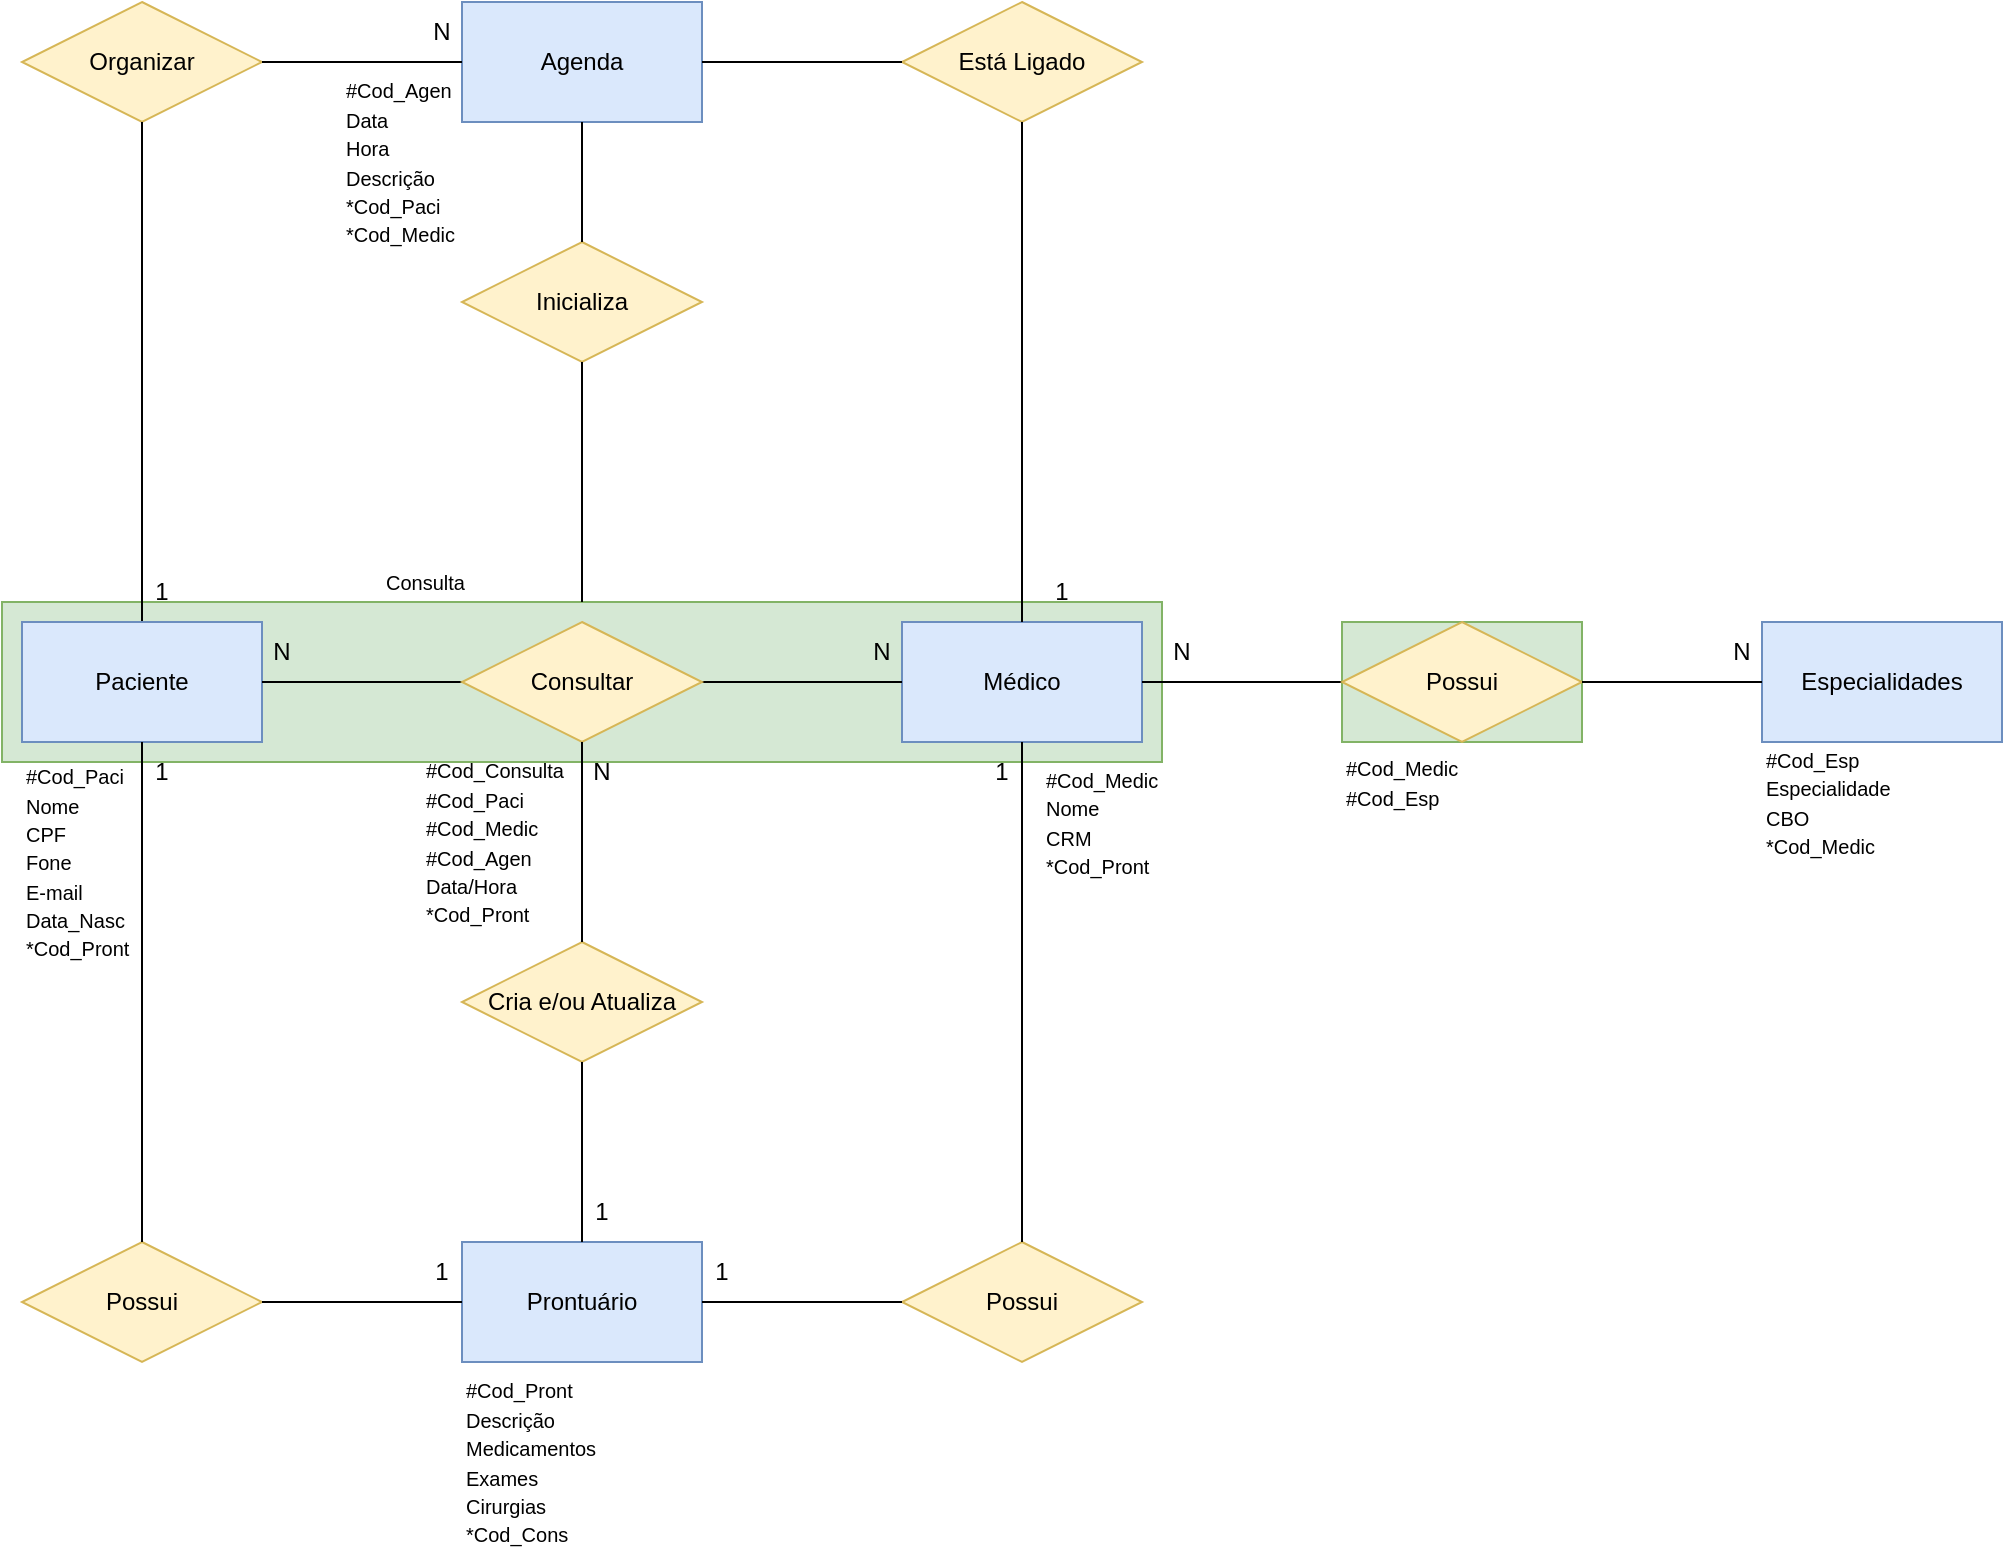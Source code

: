 <mxfile version="22.0.0" type="github">
  <diagram id="C5RBs43oDa-KdzZeNtuy" name="Page-1">
    <mxGraphModel dx="855" dy="415" grid="1" gridSize="10" guides="1" tooltips="1" connect="1" arrows="1" fold="1" page="1" pageScale="1" pageWidth="827" pageHeight="1169" math="0" shadow="0">
      <root>
        <mxCell id="WIyWlLk6GJQsqaUBKTNV-0" />
        <mxCell id="WIyWlLk6GJQsqaUBKTNV-1" parent="WIyWlLk6GJQsqaUBKTNV-0" />
        <mxCell id="5CVyrSBW_9e-Rd9V5ECa-54" value="" style="rounded=0;whiteSpace=wrap;html=1;fillColor=#d5e8d4;strokeColor=#82b366;" vertex="1" parent="WIyWlLk6GJQsqaUBKTNV-1">
          <mxGeometry x="920" y="350" width="120" height="60" as="geometry" />
        </mxCell>
        <mxCell id="5CVyrSBW_9e-Rd9V5ECa-3" value="" style="rounded=0;whiteSpace=wrap;html=1;fillColor=#d5e8d4;strokeColor=#82b366;" vertex="1" parent="WIyWlLk6GJQsqaUBKTNV-1">
          <mxGeometry x="250" y="340" width="580" height="80" as="geometry" />
        </mxCell>
        <mxCell id="5CVyrSBW_9e-Rd9V5ECa-0" value="Agenda" style="rounded=0;whiteSpace=wrap;html=1;fillColor=#dae8fc;strokeColor=#6c8ebf;" vertex="1" parent="WIyWlLk6GJQsqaUBKTNV-1">
          <mxGeometry x="480" y="40" width="120" height="60" as="geometry" />
        </mxCell>
        <mxCell id="5CVyrSBW_9e-Rd9V5ECa-1" value="Organizar" style="rhombus;whiteSpace=wrap;html=1;fillColor=#fff2cc;strokeColor=#d6b656;" vertex="1" parent="WIyWlLk6GJQsqaUBKTNV-1">
          <mxGeometry x="260" y="40" width="120" height="60" as="geometry" />
        </mxCell>
        <mxCell id="5CVyrSBW_9e-Rd9V5ECa-2" value="" style="endArrow=none;html=1;rounded=0;entryX=0;entryY=0.5;entryDx=0;entryDy=0;exitX=1;exitY=0.5;exitDx=0;exitDy=0;" edge="1" parent="WIyWlLk6GJQsqaUBKTNV-1" source="5CVyrSBW_9e-Rd9V5ECa-1" target="5CVyrSBW_9e-Rd9V5ECa-0">
          <mxGeometry width="50" height="50" relative="1" as="geometry">
            <mxPoint x="520" y="420" as="sourcePoint" />
            <mxPoint x="570" y="370" as="targetPoint" />
          </mxGeometry>
        </mxCell>
        <mxCell id="5CVyrSBW_9e-Rd9V5ECa-4" value="1" style="text;html=1;strokeColor=none;fillColor=none;align=center;verticalAlign=middle;whiteSpace=wrap;rounded=0;" vertex="1" parent="WIyWlLk6GJQsqaUBKTNV-1">
          <mxGeometry x="300" y="320" width="60" height="30" as="geometry" />
        </mxCell>
        <mxCell id="5CVyrSBW_9e-Rd9V5ECa-6" value="" style="endArrow=none;html=1;rounded=0;entryX=0.5;entryY=1;entryDx=0;entryDy=0;exitX=0.5;exitY=0;exitDx=0;exitDy=0;" edge="1" parent="WIyWlLk6GJQsqaUBKTNV-1" source="5CVyrSBW_9e-Rd9V5ECa-7" target="5CVyrSBW_9e-Rd9V5ECa-1">
          <mxGeometry width="50" height="50" relative="1" as="geometry">
            <mxPoint x="319.5" y="360" as="sourcePoint" />
            <mxPoint x="319.5" y="270" as="targetPoint" />
          </mxGeometry>
        </mxCell>
        <mxCell id="5CVyrSBW_9e-Rd9V5ECa-7" value="Paciente" style="rounded=0;whiteSpace=wrap;html=1;fillColor=#dae8fc;strokeColor=#6c8ebf;" vertex="1" parent="WIyWlLk6GJQsqaUBKTNV-1">
          <mxGeometry x="260" y="350" width="120" height="60" as="geometry" />
        </mxCell>
        <mxCell id="5CVyrSBW_9e-Rd9V5ECa-8" value="Médico" style="rounded=0;whiteSpace=wrap;html=1;fillColor=#dae8fc;strokeColor=#6c8ebf;" vertex="1" parent="WIyWlLk6GJQsqaUBKTNV-1">
          <mxGeometry x="700" y="350" width="120" height="60" as="geometry" />
        </mxCell>
        <mxCell id="5CVyrSBW_9e-Rd9V5ECa-9" value="Está Ligado" style="rhombus;whiteSpace=wrap;html=1;fillColor=#fff2cc;strokeColor=#d6b656;" vertex="1" parent="WIyWlLk6GJQsqaUBKTNV-1">
          <mxGeometry x="700" y="40" width="120" height="60" as="geometry" />
        </mxCell>
        <mxCell id="5CVyrSBW_9e-Rd9V5ECa-10" value="" style="endArrow=none;html=1;rounded=0;entryX=0;entryY=0.5;entryDx=0;entryDy=0;exitX=1;exitY=0.5;exitDx=0;exitDy=0;" edge="1" parent="WIyWlLk6GJQsqaUBKTNV-1" source="5CVyrSBW_9e-Rd9V5ECa-0" target="5CVyrSBW_9e-Rd9V5ECa-9">
          <mxGeometry width="50" height="50" relative="1" as="geometry">
            <mxPoint x="520" y="120" as="sourcePoint" />
            <mxPoint x="520" y="30" as="targetPoint" />
          </mxGeometry>
        </mxCell>
        <mxCell id="5CVyrSBW_9e-Rd9V5ECa-11" value="" style="endArrow=none;html=1;rounded=0;entryX=0.5;entryY=1;entryDx=0;entryDy=0;exitX=0.5;exitY=0;exitDx=0;exitDy=0;" edge="1" parent="WIyWlLk6GJQsqaUBKTNV-1" source="5CVyrSBW_9e-Rd9V5ECa-8" target="5CVyrSBW_9e-Rd9V5ECa-9">
          <mxGeometry width="50" height="50" relative="1" as="geometry">
            <mxPoint x="390" y="80" as="sourcePoint" />
            <mxPoint x="700" y="80" as="targetPoint" />
          </mxGeometry>
        </mxCell>
        <mxCell id="5CVyrSBW_9e-Rd9V5ECa-12" value="" style="endArrow=none;html=1;rounded=0;entryX=0;entryY=0.5;entryDx=0;entryDy=0;exitX=1;exitY=0.5;exitDx=0;exitDy=0;" edge="1" parent="WIyWlLk6GJQsqaUBKTNV-1" source="5CVyrSBW_9e-Rd9V5ECa-14" target="5CVyrSBW_9e-Rd9V5ECa-8">
          <mxGeometry width="50" height="50" relative="1" as="geometry">
            <mxPoint x="630" y="380" as="sourcePoint" />
            <mxPoint x="760" y="110" as="targetPoint" />
          </mxGeometry>
        </mxCell>
        <mxCell id="5CVyrSBW_9e-Rd9V5ECa-13" value="" style="endArrow=none;html=1;rounded=0;entryX=0;entryY=0.5;entryDx=0;entryDy=0;exitX=1;exitY=0.5;exitDx=0;exitDy=0;" edge="1" parent="WIyWlLk6GJQsqaUBKTNV-1" source="5CVyrSBW_9e-Rd9V5ECa-7" target="5CVyrSBW_9e-Rd9V5ECa-14">
          <mxGeometry width="50" height="50" relative="1" as="geometry">
            <mxPoint x="410" y="410" as="sourcePoint" />
            <mxPoint x="470" y="379.5" as="targetPoint" />
          </mxGeometry>
        </mxCell>
        <mxCell id="5CVyrSBW_9e-Rd9V5ECa-14" value="Consultar" style="rhombus;whiteSpace=wrap;html=1;fillColor=#fff2cc;strokeColor=#d6b656;" vertex="1" parent="WIyWlLk6GJQsqaUBKTNV-1">
          <mxGeometry x="480" y="350" width="120" height="60" as="geometry" />
        </mxCell>
        <mxCell id="5CVyrSBW_9e-Rd9V5ECa-15" value="Cria e/ou Atualiza" style="rhombus;whiteSpace=wrap;html=1;fillColor=#fff2cc;strokeColor=#d6b656;" vertex="1" parent="WIyWlLk6GJQsqaUBKTNV-1">
          <mxGeometry x="480" y="510" width="120" height="60" as="geometry" />
        </mxCell>
        <mxCell id="5CVyrSBW_9e-Rd9V5ECa-16" value="Possui" style="rhombus;whiteSpace=wrap;html=1;fillColor=#fff2cc;strokeColor=#d6b656;" vertex="1" parent="WIyWlLk6GJQsqaUBKTNV-1">
          <mxGeometry x="260" y="660" width="120" height="60" as="geometry" />
        </mxCell>
        <mxCell id="5CVyrSBW_9e-Rd9V5ECa-17" value="Prontuário" style="rounded=0;whiteSpace=wrap;html=1;fillColor=#dae8fc;strokeColor=#6c8ebf;" vertex="1" parent="WIyWlLk6GJQsqaUBKTNV-1">
          <mxGeometry x="480" y="660" width="120" height="60" as="geometry" />
        </mxCell>
        <mxCell id="5CVyrSBW_9e-Rd9V5ECa-18" value="Possui" style="rhombus;whiteSpace=wrap;html=1;fillColor=#fff2cc;strokeColor=#d6b656;" vertex="1" parent="WIyWlLk6GJQsqaUBKTNV-1">
          <mxGeometry x="700" y="660" width="120" height="60" as="geometry" />
        </mxCell>
        <mxCell id="5CVyrSBW_9e-Rd9V5ECa-19" value="" style="endArrow=none;html=1;rounded=0;entryX=0.5;entryY=0;entryDx=0;entryDy=0;exitX=0.5;exitY=1;exitDx=0;exitDy=0;" edge="1" parent="WIyWlLk6GJQsqaUBKTNV-1" source="5CVyrSBW_9e-Rd9V5ECa-14" target="5CVyrSBW_9e-Rd9V5ECa-15">
          <mxGeometry width="50" height="50" relative="1" as="geometry">
            <mxPoint x="610" y="390" as="sourcePoint" />
            <mxPoint x="700" y="390" as="targetPoint" />
          </mxGeometry>
        </mxCell>
        <mxCell id="5CVyrSBW_9e-Rd9V5ECa-20" value="" style="endArrow=none;html=1;rounded=0;entryX=0.5;entryY=0;entryDx=0;entryDy=0;exitX=0.5;exitY=1;exitDx=0;exitDy=0;" edge="1" parent="WIyWlLk6GJQsqaUBKTNV-1" source="5CVyrSBW_9e-Rd9V5ECa-15" target="5CVyrSBW_9e-Rd9V5ECa-17">
          <mxGeometry width="50" height="50" relative="1" as="geometry">
            <mxPoint x="550" y="420" as="sourcePoint" />
            <mxPoint x="550" y="520" as="targetPoint" />
          </mxGeometry>
        </mxCell>
        <mxCell id="5CVyrSBW_9e-Rd9V5ECa-21" value="" style="endArrow=none;html=1;rounded=0;entryX=0.5;entryY=0;entryDx=0;entryDy=0;exitX=0.5;exitY=1;exitDx=0;exitDy=0;" edge="1" parent="WIyWlLk6GJQsqaUBKTNV-1" source="5CVyrSBW_9e-Rd9V5ECa-8" target="5CVyrSBW_9e-Rd9V5ECa-18">
          <mxGeometry width="50" height="50" relative="1" as="geometry">
            <mxPoint x="550" y="580" as="sourcePoint" />
            <mxPoint x="550" y="670" as="targetPoint" />
          </mxGeometry>
        </mxCell>
        <mxCell id="5CVyrSBW_9e-Rd9V5ECa-22" value="" style="endArrow=none;html=1;rounded=0;entryX=0.5;entryY=0;entryDx=0;entryDy=0;exitX=0.5;exitY=1;exitDx=0;exitDy=0;" edge="1" parent="WIyWlLk6GJQsqaUBKTNV-1" source="5CVyrSBW_9e-Rd9V5ECa-7" target="5CVyrSBW_9e-Rd9V5ECa-16">
          <mxGeometry width="50" height="50" relative="1" as="geometry">
            <mxPoint x="550" y="580" as="sourcePoint" />
            <mxPoint x="550" y="670" as="targetPoint" />
          </mxGeometry>
        </mxCell>
        <mxCell id="5CVyrSBW_9e-Rd9V5ECa-23" value="" style="endArrow=none;html=1;rounded=0;entryX=1;entryY=0.5;entryDx=0;entryDy=0;exitX=0;exitY=0.5;exitDx=0;exitDy=0;" edge="1" parent="WIyWlLk6GJQsqaUBKTNV-1" source="5CVyrSBW_9e-Rd9V5ECa-17" target="5CVyrSBW_9e-Rd9V5ECa-16">
          <mxGeometry width="50" height="50" relative="1" as="geometry">
            <mxPoint x="330" y="420" as="sourcePoint" />
            <mxPoint x="330" y="670" as="targetPoint" />
          </mxGeometry>
        </mxCell>
        <mxCell id="5CVyrSBW_9e-Rd9V5ECa-24" value="" style="endArrow=none;html=1;rounded=0;entryX=1;entryY=0.5;entryDx=0;entryDy=0;exitX=0;exitY=0.5;exitDx=0;exitDy=0;" edge="1" parent="WIyWlLk6GJQsqaUBKTNV-1" source="5CVyrSBW_9e-Rd9V5ECa-18" target="5CVyrSBW_9e-Rd9V5ECa-17">
          <mxGeometry width="50" height="50" relative="1" as="geometry">
            <mxPoint x="490" y="700" as="sourcePoint" />
            <mxPoint x="390" y="700" as="targetPoint" />
          </mxGeometry>
        </mxCell>
        <mxCell id="5CVyrSBW_9e-Rd9V5ECa-25" value="N" style="text;html=1;strokeColor=none;fillColor=none;align=center;verticalAlign=middle;whiteSpace=wrap;rounded=0;" vertex="1" parent="WIyWlLk6GJQsqaUBKTNV-1">
          <mxGeometry x="660" y="350" width="60" height="30" as="geometry" />
        </mxCell>
        <mxCell id="5CVyrSBW_9e-Rd9V5ECa-26" value="N" style="text;html=1;strokeColor=none;fillColor=none;align=center;verticalAlign=middle;whiteSpace=wrap;rounded=0;" vertex="1" parent="WIyWlLk6GJQsqaUBKTNV-1">
          <mxGeometry x="360" y="350" width="60" height="30" as="geometry" />
        </mxCell>
        <mxCell id="5CVyrSBW_9e-Rd9V5ECa-27" value="N" style="text;html=1;strokeColor=none;fillColor=none;align=center;verticalAlign=middle;whiteSpace=wrap;rounded=0;" vertex="1" parent="WIyWlLk6GJQsqaUBKTNV-1">
          <mxGeometry x="440" y="40" width="60" height="30" as="geometry" />
        </mxCell>
        <mxCell id="5CVyrSBW_9e-Rd9V5ECa-28" value="1" style="text;html=1;strokeColor=none;fillColor=none;align=center;verticalAlign=middle;whiteSpace=wrap;rounded=0;" vertex="1" parent="WIyWlLk6GJQsqaUBKTNV-1">
          <mxGeometry x="750" y="320" width="60" height="30" as="geometry" />
        </mxCell>
        <mxCell id="5CVyrSBW_9e-Rd9V5ECa-29" value="1" style="text;html=1;strokeColor=none;fillColor=none;align=center;verticalAlign=middle;whiteSpace=wrap;rounded=0;" vertex="1" parent="WIyWlLk6GJQsqaUBKTNV-1">
          <mxGeometry x="300" y="410" width="60" height="30" as="geometry" />
        </mxCell>
        <mxCell id="5CVyrSBW_9e-Rd9V5ECa-30" value="1" style="text;html=1;strokeColor=none;fillColor=none;align=center;verticalAlign=middle;whiteSpace=wrap;rounded=0;" vertex="1" parent="WIyWlLk6GJQsqaUBKTNV-1">
          <mxGeometry x="440" y="660" width="60" height="30" as="geometry" />
        </mxCell>
        <mxCell id="5CVyrSBW_9e-Rd9V5ECa-31" value="1" style="text;html=1;strokeColor=none;fillColor=none;align=center;verticalAlign=middle;whiteSpace=wrap;rounded=0;" vertex="1" parent="WIyWlLk6GJQsqaUBKTNV-1">
          <mxGeometry x="520" y="630" width="60" height="30" as="geometry" />
        </mxCell>
        <mxCell id="5CVyrSBW_9e-Rd9V5ECa-32" value="N" style="text;html=1;strokeColor=none;fillColor=none;align=center;verticalAlign=middle;whiteSpace=wrap;rounded=0;" vertex="1" parent="WIyWlLk6GJQsqaUBKTNV-1">
          <mxGeometry x="520" y="410" width="60" height="30" as="geometry" />
        </mxCell>
        <mxCell id="5CVyrSBW_9e-Rd9V5ECa-33" value="1" style="text;html=1;strokeColor=none;fillColor=none;align=center;verticalAlign=middle;whiteSpace=wrap;rounded=0;" vertex="1" parent="WIyWlLk6GJQsqaUBKTNV-1">
          <mxGeometry x="580" y="660" width="60" height="30" as="geometry" />
        </mxCell>
        <mxCell id="5CVyrSBW_9e-Rd9V5ECa-35" value="&lt;font style=&quot;font-size: 10px;&quot;&gt;#Cod_Agen&lt;br&gt;Data&lt;br&gt;Hora&lt;br&gt;Descrição&lt;br&gt;*Cod_Paci&lt;br&gt;*Cod_Medic&lt;/font&gt;" style="text;html=1;strokeColor=none;fillColor=none;align=left;verticalAlign=middle;whiteSpace=wrap;rounded=0;" vertex="1" parent="WIyWlLk6GJQsqaUBKTNV-1">
          <mxGeometry x="420" y="100" width="60" height="40" as="geometry" />
        </mxCell>
        <mxCell id="5CVyrSBW_9e-Rd9V5ECa-37" value="&lt;font style=&quot;font-size: 10px;&quot;&gt;#Cod_Paci&lt;br&gt;Nome&lt;br&gt;CPF&lt;br&gt;Fone&lt;br&gt;E-mail&lt;br&gt;Data_Nasc&lt;br&gt;*Cod_Pront&lt;br&gt;&lt;/font&gt;" style="text;html=1;strokeColor=none;fillColor=none;align=left;verticalAlign=middle;whiteSpace=wrap;rounded=0;" vertex="1" parent="WIyWlLk6GJQsqaUBKTNV-1">
          <mxGeometry x="260" y="450" width="60" height="40" as="geometry" />
        </mxCell>
        <mxCell id="5CVyrSBW_9e-Rd9V5ECa-38" value="&lt;font style=&quot;font-size: 10px;&quot;&gt;#Cod_Medic&lt;br&gt;Nome&lt;br&gt;CRM&lt;br&gt;*Cod_Pront&lt;br&gt;&lt;/font&gt;" style="text;html=1;strokeColor=none;fillColor=none;align=left;verticalAlign=middle;whiteSpace=wrap;rounded=0;" vertex="1" parent="WIyWlLk6GJQsqaUBKTNV-1">
          <mxGeometry x="770" y="430" width="60" height="40" as="geometry" />
        </mxCell>
        <mxCell id="5CVyrSBW_9e-Rd9V5ECa-39" value="" style="endArrow=none;html=1;rounded=0;entryX=0;entryY=0.5;entryDx=0;entryDy=0;exitX=1;exitY=0.5;exitDx=0;exitDy=0;" edge="1" parent="WIyWlLk6GJQsqaUBKTNV-1" source="5CVyrSBW_9e-Rd9V5ECa-8" target="5CVyrSBW_9e-Rd9V5ECa-41">
          <mxGeometry width="50" height="50" relative="1" as="geometry">
            <mxPoint x="820" y="379" as="sourcePoint" />
            <mxPoint x="920" y="379" as="targetPoint" />
          </mxGeometry>
        </mxCell>
        <mxCell id="5CVyrSBW_9e-Rd9V5ECa-40" value="Especialidades" style="rounded=0;whiteSpace=wrap;html=1;fillColor=#dae8fc;strokeColor=#6c8ebf;" vertex="1" parent="WIyWlLk6GJQsqaUBKTNV-1">
          <mxGeometry x="1130" y="350" width="120" height="60" as="geometry" />
        </mxCell>
        <mxCell id="5CVyrSBW_9e-Rd9V5ECa-41" value="Possui" style="rhombus;whiteSpace=wrap;html=1;fillColor=#fff2cc;strokeColor=#d6b656;" vertex="1" parent="WIyWlLk6GJQsqaUBKTNV-1">
          <mxGeometry x="920" y="350" width="120" height="60" as="geometry" />
        </mxCell>
        <mxCell id="5CVyrSBW_9e-Rd9V5ECa-42" value="" style="endArrow=none;html=1;rounded=0;entryX=0;entryY=0.5;entryDx=0;entryDy=0;exitX=1;exitY=0.5;exitDx=0;exitDy=0;" edge="1" parent="WIyWlLk6GJQsqaUBKTNV-1" source="5CVyrSBW_9e-Rd9V5ECa-41" target="5CVyrSBW_9e-Rd9V5ECa-40">
          <mxGeometry width="50" height="50" relative="1" as="geometry">
            <mxPoint x="1050" y="400" as="sourcePoint" />
            <mxPoint x="1150" y="400" as="targetPoint" />
          </mxGeometry>
        </mxCell>
        <mxCell id="5CVyrSBW_9e-Rd9V5ECa-44" value="N" style="text;html=1;strokeColor=none;fillColor=none;align=center;verticalAlign=middle;whiteSpace=wrap;rounded=0;" vertex="1" parent="WIyWlLk6GJQsqaUBKTNV-1">
          <mxGeometry x="1090" y="350" width="60" height="30" as="geometry" />
        </mxCell>
        <mxCell id="5CVyrSBW_9e-Rd9V5ECa-45" value="&lt;font style=&quot;font-size: 10px;&quot;&gt;#Cod_Esp&lt;br&gt;Especialidade&lt;br&gt;CBO&lt;br&gt;*Cod_Medic&lt;br&gt;&lt;/font&gt;" style="text;html=1;strokeColor=none;fillColor=none;align=left;verticalAlign=middle;whiteSpace=wrap;rounded=0;" vertex="1" parent="WIyWlLk6GJQsqaUBKTNV-1">
          <mxGeometry x="1130" y="420" width="60" height="40" as="geometry" />
        </mxCell>
        <mxCell id="5CVyrSBW_9e-Rd9V5ECa-46" value="&lt;font style=&quot;font-size: 10px;&quot;&gt;#Cod_Consulta&lt;br&gt;#Cod_Paci&lt;br&gt;#Cod_Medic&lt;br&gt;#Cod_Agen&lt;br&gt;Data/Hora&lt;br&gt;*Cod_Pront&lt;br&gt;&lt;/font&gt;" style="text;html=1;strokeColor=none;fillColor=none;align=left;verticalAlign=middle;whiteSpace=wrap;rounded=0;" vertex="1" parent="WIyWlLk6GJQsqaUBKTNV-1">
          <mxGeometry x="460" y="440" width="60" height="40" as="geometry" />
        </mxCell>
        <mxCell id="5CVyrSBW_9e-Rd9V5ECa-47" value="&lt;font style=&quot;font-size: 10px;&quot;&gt;#Cod_Pront&lt;br&gt;Descrição&lt;br&gt;Medicamentos&lt;br&gt;Exames&lt;br&gt;Cirurgias&lt;br&gt;*Cod_Cons&lt;br&gt;&lt;/font&gt;" style="text;html=1;strokeColor=none;fillColor=none;align=left;verticalAlign=middle;whiteSpace=wrap;rounded=0;" vertex="1" parent="WIyWlLk6GJQsqaUBKTNV-1">
          <mxGeometry x="480" y="750" width="60" height="40" as="geometry" />
        </mxCell>
        <mxCell id="5CVyrSBW_9e-Rd9V5ECa-48" value="&lt;span style=&quot;font-size: 10px;&quot;&gt;Consulta&lt;/span&gt;" style="text;html=1;strokeColor=none;fillColor=none;align=left;verticalAlign=middle;whiteSpace=wrap;rounded=0;" vertex="1" parent="WIyWlLk6GJQsqaUBKTNV-1">
          <mxGeometry x="440" y="310" width="60" height="40" as="geometry" />
        </mxCell>
        <mxCell id="5CVyrSBW_9e-Rd9V5ECa-50" value="Inicializa" style="rhombus;whiteSpace=wrap;html=1;fillColor=#fff2cc;strokeColor=#d6b656;" vertex="1" parent="WIyWlLk6GJQsqaUBKTNV-1">
          <mxGeometry x="480" y="160" width="120" height="60" as="geometry" />
        </mxCell>
        <mxCell id="5CVyrSBW_9e-Rd9V5ECa-51" value="" style="endArrow=none;html=1;rounded=0;entryX=0.5;entryY=0;entryDx=0;entryDy=0;exitX=0.5;exitY=1;exitDx=0;exitDy=0;" edge="1" parent="WIyWlLk6GJQsqaUBKTNV-1" source="5CVyrSBW_9e-Rd9V5ECa-0" target="5CVyrSBW_9e-Rd9V5ECa-50">
          <mxGeometry width="50" height="50" relative="1" as="geometry">
            <mxPoint x="610" y="80" as="sourcePoint" />
            <mxPoint x="710" y="80" as="targetPoint" />
          </mxGeometry>
        </mxCell>
        <mxCell id="5CVyrSBW_9e-Rd9V5ECa-52" value="" style="endArrow=none;html=1;rounded=0;entryX=0.5;entryY=0;entryDx=0;entryDy=0;exitX=0.5;exitY=1;exitDx=0;exitDy=0;" edge="1" parent="WIyWlLk6GJQsqaUBKTNV-1" source="5CVyrSBW_9e-Rd9V5ECa-50" target="5CVyrSBW_9e-Rd9V5ECa-3">
          <mxGeometry width="50" height="50" relative="1" as="geometry">
            <mxPoint x="550" y="110" as="sourcePoint" />
            <mxPoint x="550" y="170" as="targetPoint" />
          </mxGeometry>
        </mxCell>
        <mxCell id="5CVyrSBW_9e-Rd9V5ECa-53" value="1" style="text;html=1;strokeColor=none;fillColor=none;align=center;verticalAlign=middle;whiteSpace=wrap;rounded=0;" vertex="1" parent="WIyWlLk6GJQsqaUBKTNV-1">
          <mxGeometry x="720" y="410" width="60" height="30" as="geometry" />
        </mxCell>
        <mxCell id="5CVyrSBW_9e-Rd9V5ECa-55" value="N" style="text;html=1;strokeColor=none;fillColor=none;align=center;verticalAlign=middle;whiteSpace=wrap;rounded=0;" vertex="1" parent="WIyWlLk6GJQsqaUBKTNV-1">
          <mxGeometry x="810" y="350" width="60" height="30" as="geometry" />
        </mxCell>
        <mxCell id="5CVyrSBW_9e-Rd9V5ECa-56" value="&lt;font style=&quot;font-size: 10px;&quot;&gt;#Cod_Medic&lt;br&gt;#Cod_Esp&lt;br&gt;&lt;/font&gt;" style="text;html=1;strokeColor=none;fillColor=none;align=left;verticalAlign=middle;whiteSpace=wrap;rounded=0;" vertex="1" parent="WIyWlLk6GJQsqaUBKTNV-1">
          <mxGeometry x="920" y="410" width="60" height="40" as="geometry" />
        </mxCell>
      </root>
    </mxGraphModel>
  </diagram>
</mxfile>
